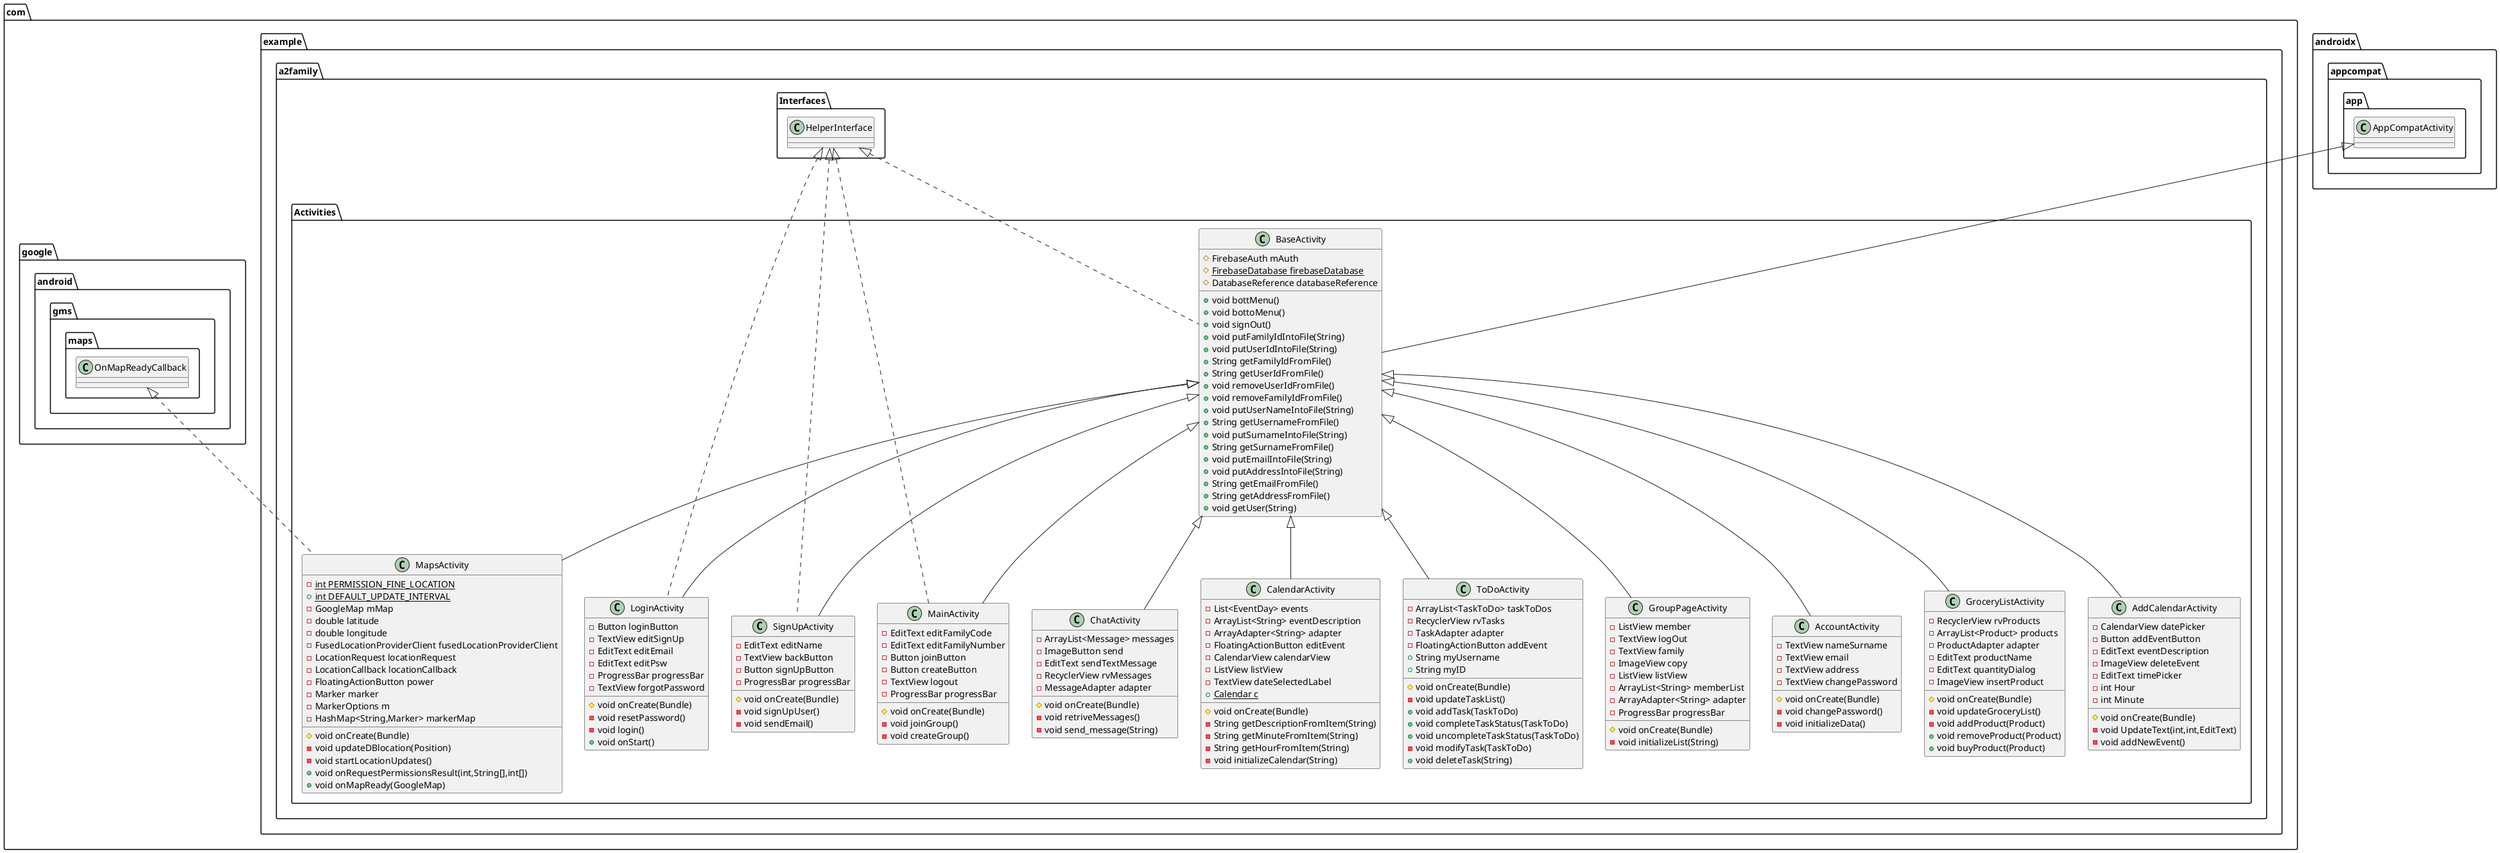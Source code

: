 @startuml
class com.example.a2family.Activities.CalendarActivity {
- List<EventDay> events
- ArrayList<String> eventDescription
- ArrayAdapter<String> adapter
- FloatingActionButton editEvent
- CalendarView calendarView
- ListView listView
- TextView dateSelectedLabel
+ {static} Calendar c
# void onCreate(Bundle)
- String getDescriptionFromItem(String)
- String getMinuteFromItem(String)
- String getHourFromItem(String)
- void initializeCalendar(String)
}
class com.example.a2family.Activities.ToDoActivity {
- ArrayList<TaskToDo> taskToDos
- RecyclerView rvTasks
- TaskAdapter adapter
- FloatingActionButton addEvent
+ String myUsername
+ String myID
# void onCreate(Bundle)
- void updateTaskList()
+ void addTask(TaskToDo)
+ void completeTaskStatus(TaskToDo)
+ void uncompleteTaskStatus(TaskToDo)
- void modifyTask(TaskToDo)
+ void deleteTask(String)
}
class com.example.a2family.Activities.GroupPageActivity {
- ListView member
- TextView logOut
- TextView family
- ImageView copy
- ListView listView
- ArrayList<String> memberList
- ArrayAdapter<String> adapter
- ProgressBar progressBar
# void onCreate(Bundle)
- void initializeList(String)
}
class com.example.a2family.Activities.MainActivity {
- EditText editFamilyCode
- EditText editFamilyNumber
- Button joinButton
- Button createButton
- TextView logout
- ProgressBar progressBar
# void onCreate(Bundle)
- void joinGroup()
- void createGroup()
}
class com.example.a2family.Activities.AccountActivity {
- TextView nameSurname
- TextView email
- TextView address
- TextView changePassword
# void onCreate(Bundle)
- void changePassword()
- void initializeData()
}
class com.example.a2family.Activities.BaseActivity {
# FirebaseAuth mAuth
# {static} FirebaseDatabase firebaseDatabase
# DatabaseReference databaseReference
+ void bottMenu()
+ void bottoMenu()
+ void signOut()
+ void putFamilyIdIntoFile(String)
+ void putUserIdIntoFile(String)
+ String getFamilyIdFromFile()
+ String getUserIdFromFile()
+ void removeUserIdFromFile()
+ void removeFamilyIdFromFile()
+ void putUserNameIntoFile(String)
+ String getUsernameFromFile()
+ void putSurnameIntoFile(String)
+ String getSurnameFromFile()
+ void putEmailIntoFile(String)
+ void putAddressIntoFile(String)
+ String getEmailFromFile()
+ String getAddressFromFile()
+ void getUser(String)
}
class com.example.a2family.Activities.MapsActivity {
- {static} int PERMISSION_FINE_LOCATION
+ {static} int DEFAULT_UPDATE_INTERVAL
- GoogleMap mMap
- double latitude
- double longitude
- FusedLocationProviderClient fusedLocationProviderClient
- LocationRequest locationRequest
- LocationCallback locationCallback
- FloatingActionButton power
- Marker marker
- MarkerOptions m
- HashMap<String,Marker> markerMap
# void onCreate(Bundle)
- void updateDBlocation(Position)
- void startLocationUpdates()
+ void onRequestPermissionsResult(int,String[],int[])
+ void onMapReady(GoogleMap)
}
class com.example.a2family.Activities.GroceryListActivity {
- RecyclerView rvProducts
- ArrayList<Product> products
- ProductAdapter adapter
- EditText productName
- EditText quantityDialog
- ImageView insertProduct
# void onCreate(Bundle)
- void updateGroceryList()
- void addProduct(Product)
+ void removeProduct(Product)
+ void buyProduct(Product)
}
class com.example.a2family.Activities.AddCalendarActivity {
- CalendarView datePicker
- Button addEventButton
- EditText eventDescription
- ImageView deleteEvent
- EditText timePicker
- int Hour
- int Minute
# void onCreate(Bundle)
- void UpdateText(int,int,EditText)
- void addNewEvent()
}
class com.example.a2family.Activities.ChatActivity {
- ArrayList<Message> messages
- ImageButton send
- EditText sendTextMessage
- RecyclerView rvMessages
- MessageAdapter adapter
# void onCreate(Bundle)
- void retriveMessages()
- void send_message(String)
}
class com.example.a2family.Activities.LoginActivity {
- Button loginButton
- TextView editSignUp
- EditText editEmail
- EditText editPsw
- ProgressBar progressBar
- TextView forgotPassword
# void onCreate(Bundle)
- void resetPassword()
- void login()
+ void onStart()
}
class com.example.a2family.Activities.SignUpActivity {
- EditText editName
- TextView backButton
- Button signUpButton
- ProgressBar progressBar
# void onCreate(Bundle)
- void signUpUser()
- void sendEmail()
}


com.example.a2family.Activities.BaseActivity <|-- com.example.a2family.Activities.CalendarActivity
com.example.a2family.Activities.BaseActivity <|-- com.example.a2family.Activities.ToDoActivity
com.example.a2family.Activities.BaseActivity <|-- com.example.a2family.Activities.GroupPageActivity
com.example.a2family.Interfaces.HelperInterface <|.. com.example.a2family.Activities.MainActivity
com.example.a2family.Activities.BaseActivity <|-- com.example.a2family.Activities.MainActivity
com.example.a2family.Activities.BaseActivity <|-- com.example.a2family.Activities.AccountActivity
com.example.a2family.Interfaces.HelperInterface <|.. com.example.a2family.Activities.BaseActivity
androidx.appcompat.app.AppCompatActivity <|-- com.example.a2family.Activities.BaseActivity
com.google.android.gms.maps.OnMapReadyCallback <|.. com.example.a2family.Activities.MapsActivity
com.example.a2family.Activities.BaseActivity <|-- com.example.a2family.Activities.MapsActivity
com.example.a2family.Activities.BaseActivity <|-- com.example.a2family.Activities.GroceryListActivity
com.example.a2family.Activities.BaseActivity <|-- com.example.a2family.Activities.AddCalendarActivity
com.example.a2family.Activities.BaseActivity <|-- com.example.a2family.Activities.ChatActivity
com.example.a2family.Interfaces.HelperInterface <|.. com.example.a2family.Activities.LoginActivity
com.example.a2family.Activities.BaseActivity <|-- com.example.a2family.Activities.LoginActivity
com.example.a2family.Interfaces.HelperInterface <|.. com.example.a2family.Activities.SignUpActivity
com.example.a2family.Activities.BaseActivity <|-- com.example.a2family.Activities.SignUpActivity
@enduml